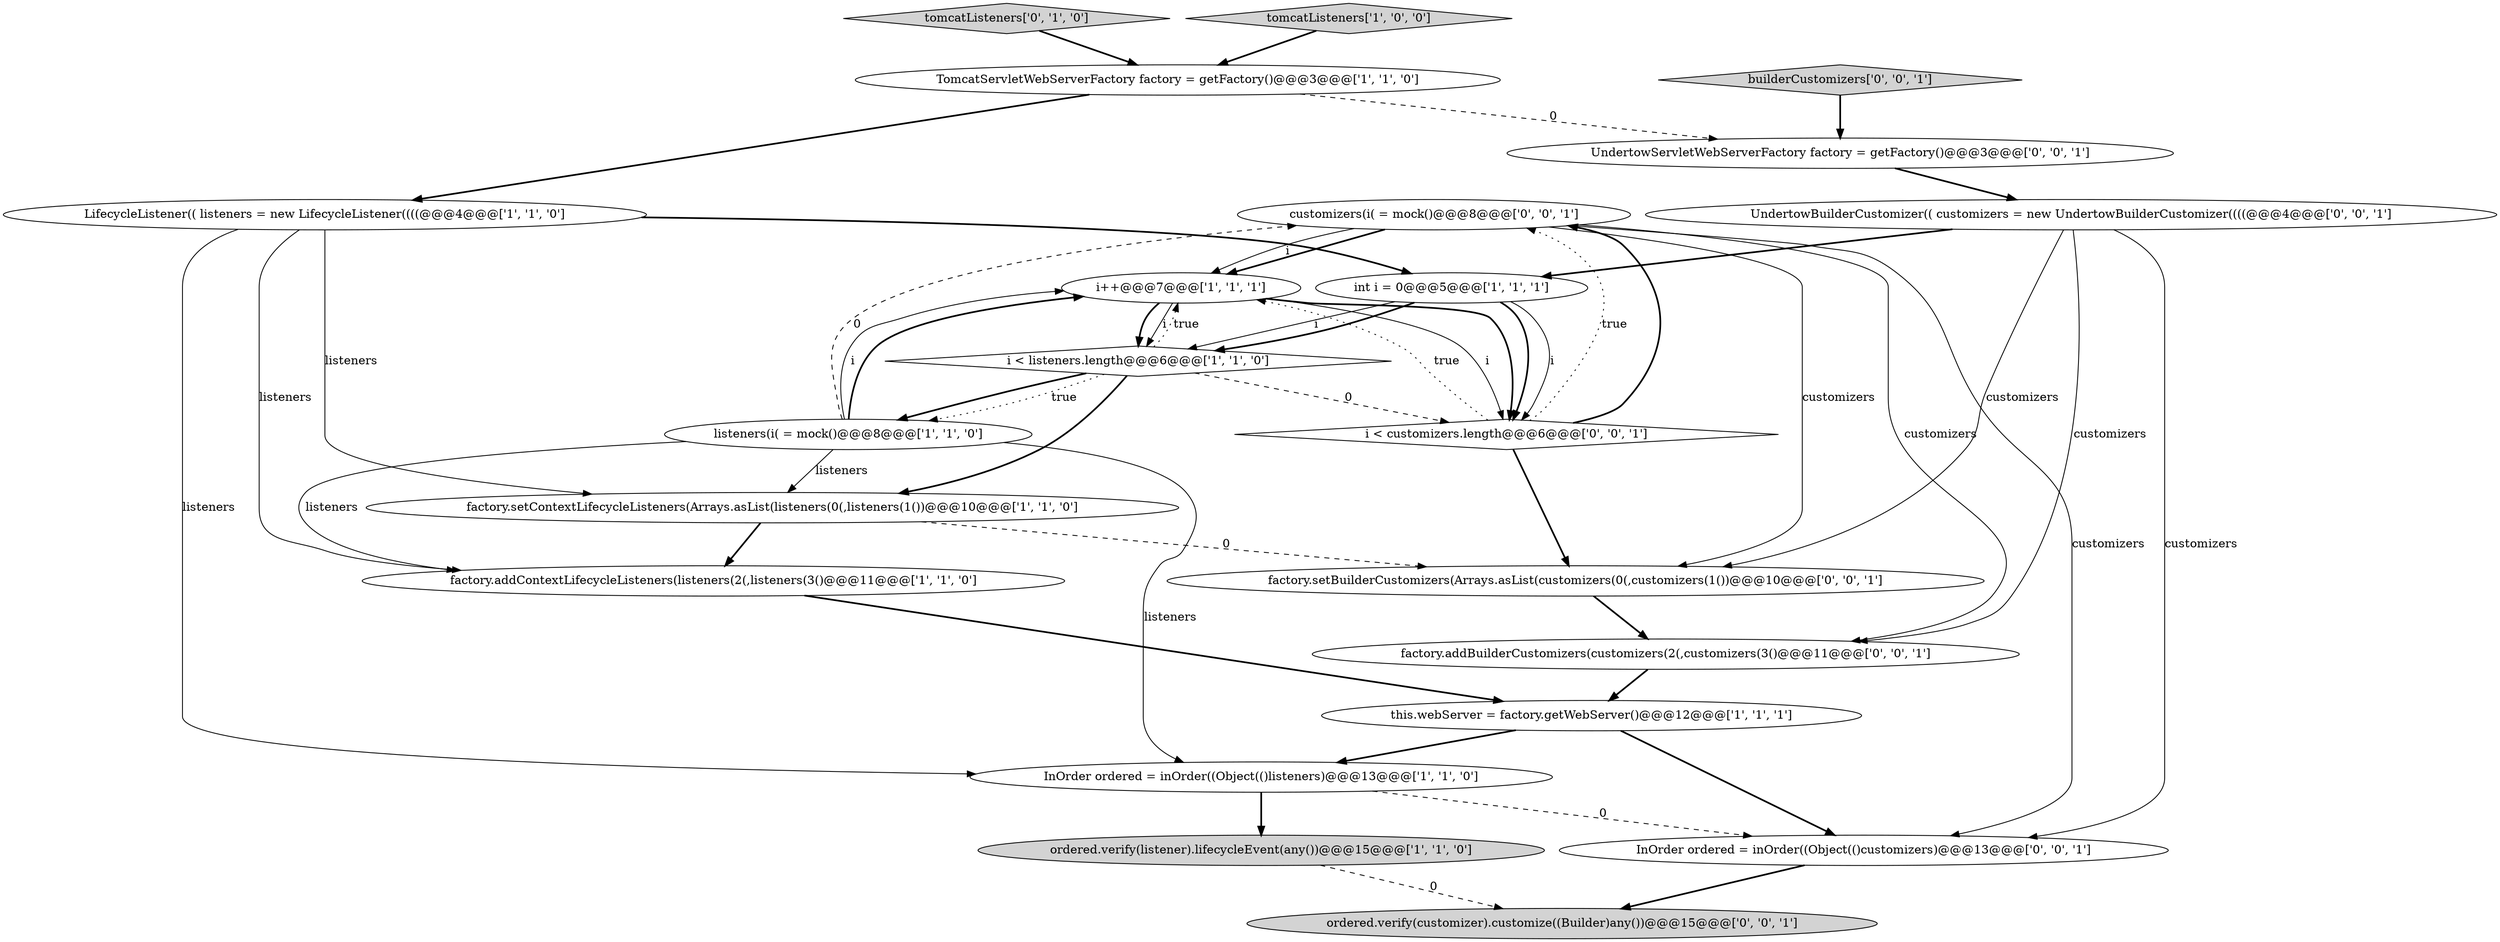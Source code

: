 digraph {
15 [style = filled, label = "ordered.verify(customizer).customize((Builder)any())@@@15@@@['0', '0', '1']", fillcolor = lightgray, shape = ellipse image = "AAA0AAABBB3BBB"];
13 [style = filled, label = "factory.setBuilderCustomizers(Arrays.asList(customizers(0(,customizers(1())@@@10@@@['0', '0', '1']", fillcolor = white, shape = ellipse image = "AAA0AAABBB3BBB"];
5 [style = filled, label = "ordered.verify(listener).lifecycleEvent(any())@@@15@@@['1', '1', '0']", fillcolor = lightgray, shape = ellipse image = "AAA0AAABBB1BBB"];
12 [style = filled, label = "tomcatListeners['0', '1', '0']", fillcolor = lightgray, shape = diamond image = "AAA0AAABBB2BBB"];
16 [style = filled, label = "factory.addBuilderCustomizers(customizers(2(,customizers(3()@@@11@@@['0', '0', '1']", fillcolor = white, shape = ellipse image = "AAA0AAABBB3BBB"];
9 [style = filled, label = "factory.addContextLifecycleListeners(listeners(2(,listeners(3()@@@11@@@['1', '1', '0']", fillcolor = white, shape = ellipse image = "AAA0AAABBB1BBB"];
14 [style = filled, label = "UndertowServletWebServerFactory factory = getFactory()@@@3@@@['0', '0', '1']", fillcolor = white, shape = ellipse image = "AAA0AAABBB3BBB"];
18 [style = filled, label = "customizers(i( = mock()@@@8@@@['0', '0', '1']", fillcolor = white, shape = ellipse image = "AAA0AAABBB3BBB"];
20 [style = filled, label = "i < customizers.length@@@6@@@['0', '0', '1']", fillcolor = white, shape = diamond image = "AAA0AAABBB3BBB"];
0 [style = filled, label = "tomcatListeners['1', '0', '0']", fillcolor = lightgray, shape = diamond image = "AAA0AAABBB1BBB"];
19 [style = filled, label = "UndertowBuilderCustomizer(( customizers = new UndertowBuilderCustomizer((((@@@4@@@['0', '0', '1']", fillcolor = white, shape = ellipse image = "AAA0AAABBB3BBB"];
4 [style = filled, label = "this.webServer = factory.getWebServer()@@@12@@@['1', '1', '1']", fillcolor = white, shape = ellipse image = "AAA0AAABBB1BBB"];
2 [style = filled, label = "i < listeners.length@@@6@@@['1', '1', '0']", fillcolor = white, shape = diamond image = "AAA0AAABBB1BBB"];
8 [style = filled, label = "InOrder ordered = inOrder((Object(()listeners)@@@13@@@['1', '1', '0']", fillcolor = white, shape = ellipse image = "AAA0AAABBB1BBB"];
3 [style = filled, label = "listeners(i( = mock()@@@8@@@['1', '1', '0']", fillcolor = white, shape = ellipse image = "AAA0AAABBB1BBB"];
21 [style = filled, label = "InOrder ordered = inOrder((Object(()customizers)@@@13@@@['0', '0', '1']", fillcolor = white, shape = ellipse image = "AAA0AAABBB3BBB"];
11 [style = filled, label = "i++@@@7@@@['1', '1', '1']", fillcolor = white, shape = ellipse image = "AAA0AAABBB1BBB"];
17 [style = filled, label = "builderCustomizers['0', '0', '1']", fillcolor = lightgray, shape = diamond image = "AAA0AAABBB3BBB"];
6 [style = filled, label = "LifecycleListener(( listeners = new LifecycleListener((((@@@4@@@['1', '1', '0']", fillcolor = white, shape = ellipse image = "AAA0AAABBB1BBB"];
1 [style = filled, label = "TomcatServletWebServerFactory factory = getFactory()@@@3@@@['1', '1', '0']", fillcolor = white, shape = ellipse image = "AAA0AAABBB1BBB"];
10 [style = filled, label = "int i = 0@@@5@@@['1', '1', '1']", fillcolor = white, shape = ellipse image = "AAA0AAABBB1BBB"];
7 [style = filled, label = "factory.setContextLifecycleListeners(Arrays.asList(listeners(0(,listeners(1())@@@10@@@['1', '1', '0']", fillcolor = white, shape = ellipse image = "AAA0AAABBB1BBB"];
2->3 [style = dotted, label="true"];
11->20 [style = bold, label=""];
10->20 [style = bold, label=""];
20->13 [style = bold, label=""];
2->20 [style = dashed, label="0"];
20->11 [style = dotted, label="true"];
1->14 [style = dashed, label="0"];
21->15 [style = bold, label=""];
9->4 [style = bold, label=""];
2->3 [style = bold, label=""];
18->11 [style = bold, label=""];
3->18 [style = dashed, label="0"];
10->2 [style = solid, label="i"];
3->11 [style = bold, label=""];
4->21 [style = bold, label=""];
3->8 [style = solid, label="listeners"];
14->19 [style = bold, label=""];
19->10 [style = bold, label=""];
11->20 [style = solid, label="i"];
8->21 [style = dashed, label="0"];
12->1 [style = bold, label=""];
13->16 [style = bold, label=""];
11->2 [style = bold, label=""];
3->9 [style = solid, label="listeners"];
19->21 [style = solid, label="customizers"];
2->11 [style = dotted, label="true"];
7->9 [style = bold, label=""];
20->18 [style = bold, label=""];
1->6 [style = bold, label=""];
8->5 [style = bold, label=""];
17->14 [style = bold, label=""];
0->1 [style = bold, label=""];
6->10 [style = bold, label=""];
3->7 [style = solid, label="listeners"];
6->9 [style = solid, label="listeners"];
11->2 [style = solid, label="i"];
18->13 [style = solid, label="customizers"];
18->11 [style = solid, label="i"];
20->18 [style = dotted, label="true"];
7->13 [style = dashed, label="0"];
6->8 [style = solid, label="listeners"];
4->8 [style = bold, label=""];
10->2 [style = bold, label=""];
3->11 [style = solid, label="i"];
19->13 [style = solid, label="customizers"];
18->21 [style = solid, label="customizers"];
2->7 [style = bold, label=""];
16->4 [style = bold, label=""];
6->7 [style = solid, label="listeners"];
5->15 [style = dashed, label="0"];
19->16 [style = solid, label="customizers"];
10->20 [style = solid, label="i"];
18->16 [style = solid, label="customizers"];
}
